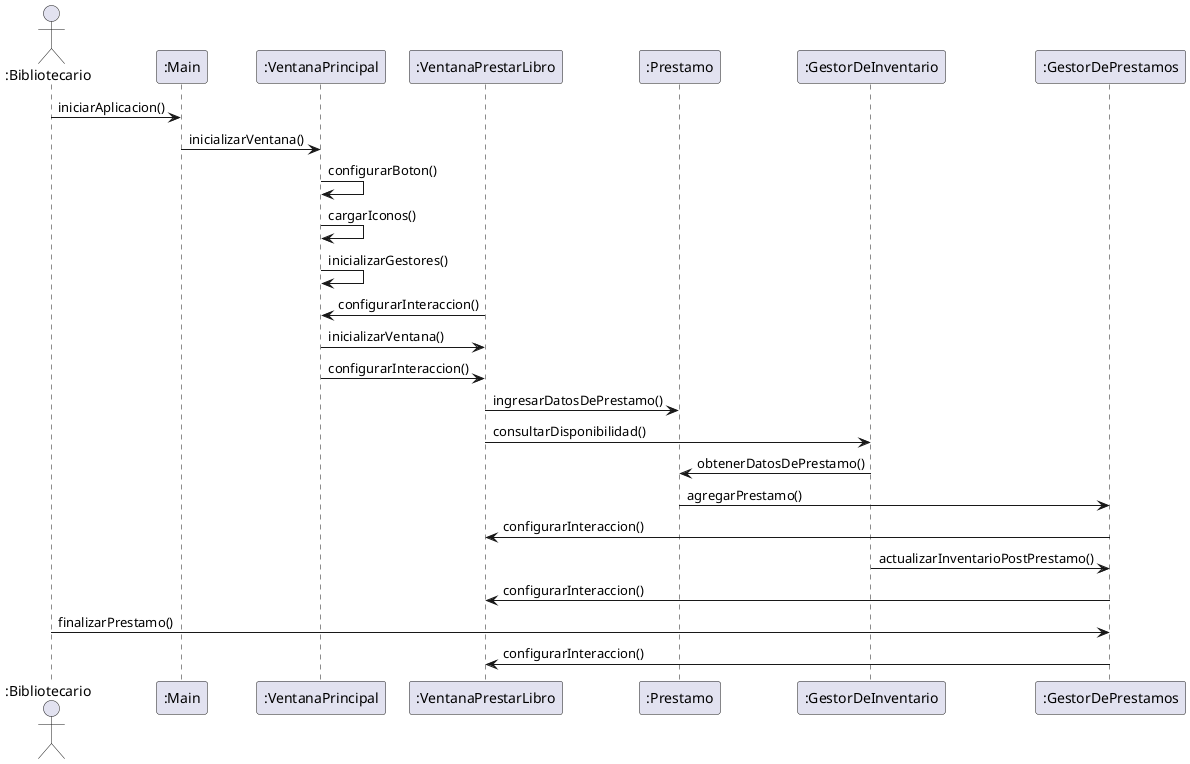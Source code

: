 @startuml
actor ":Bibliotecario"
":Bibliotecario" -> ":Main" : iniciarAplicacion()
":Main" -> ":VentanaPrincipal" : inicializarVentana()
":VentanaPrincipal" -> ":VentanaPrincipal" : configurarBoton()
":VentanaPrincipal" -> ":VentanaPrincipal" : cargarIconos()
":VentanaPrincipal" -> ":VentanaPrincipal" : inicializarGestores()
":VentanaPrestarLibro" -> ":VentanaPrincipal" : configurarInteraccion()
":VentanaPrincipal" -> ":VentanaPrestarLibro" : inicializarVentana()
":VentanaPrincipal" -> ":VentanaPrestarLibro" : configurarInteraccion()

":VentanaPrestarLibro" -> ":Prestamo" : ingresarDatosDePrestamo()
":VentanaPrestarLibro" -> ":GestorDeInventario" : consultarDisponibilidad()
":GestorDeInventario" -> ":Prestamo" : obtenerDatosDePrestamo()
":Prestamo" -> ":GestorDePrestamos" : agregarPrestamo()
":GestorDePrestamos" -> ":VentanaPrestarLibro" : configurarInteraccion()
":GestorDePrestamos" <- ":GestorDeInventario" : actualizarInventarioPostPrestamo()
":GestorDePrestamos" -> ":VentanaPrestarLibro" : configurarInteraccion()
":Bibliotecario" -> ":GestorDePrestamos" : finalizarPrestamo()
":GestorDePrestamos" -> ":VentanaPrestarLibro" : configurarInteraccion()

@enduml
